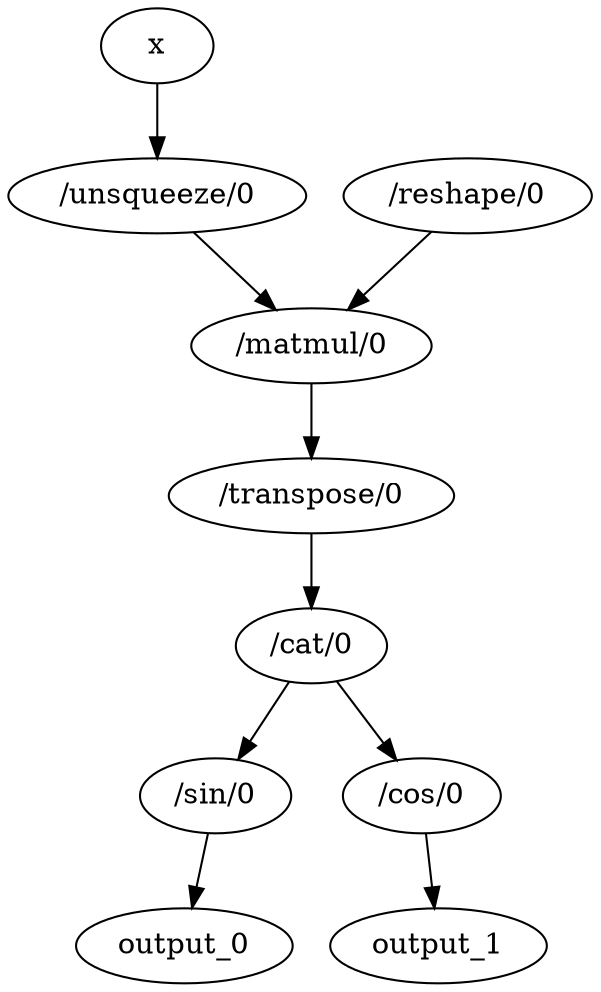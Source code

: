 strict digraph {
x [id=0, type="nncf_model_input", metatype=PTInputNoopMetatype];
"/unsqueeze/0" [id=1, type=unsqueeze, metatype=PTReshapeMetatype];
"/reshape/0" [id=2, type=reshape, metatype=PTReshapeMetatype];
"/matmul/0" [id=3, type=matmul, metatype=PTMatMulMetatype];
"/transpose/0" [id=4, type=transpose, metatype=PTTransposeMetatype];
"/cat/0" [id=5, type=cat, metatype=PTCatMetatype];
"/sin/0" [id=6, type=sin, metatype=PTSinMetatype];
"/cos/0" [id=7, type=cos, metatype=PTCosMetatype];
output_0 [id=8, type="nncf_model_output", metatype=PTOutputNoopMetatype];
output_1 [id=9, type="nncf_model_output", metatype=PTOutputNoopMetatype];
x -> "/unsqueeze/0" [dtype=float, shape="(1, 10)", out_port_id=0, in_port_id=0];
"/unsqueeze/0" -> "/matmul/0" [dtype=float, shape="(1, 1, 10)", out_port_id=0, in_port_id=1];
"/reshape/0" -> "/matmul/0" [dtype=float, shape="(1, 5, 1)", out_port_id=0, in_port_id=0];
"/matmul/0" -> "/transpose/0" [dtype=float, shape="(1, 5, 10)", out_port_id=0, in_port_id=0];
"/transpose/0" -> "/cat/0" [dtype=float, shape="(1, 10, 5)", out_port_id=0, in_port_id=0];
"/cat/0" -> "/sin/0" [dtype=float, shape="(1, 10, 5)", out_port_id=0, in_port_id=0];
"/cat/0" -> "/cos/0" [dtype=float, shape="(1, 10, 5)", out_port_id=0, in_port_id=0];
"/sin/0" -> output_0 [dtype=float, shape="(1, 10, 5)", out_port_id=0, in_port_id=0];
"/cos/0" -> output_1 [dtype=float, shape="(1, 10, 5)", out_port_id=0, in_port_id=0];
}
